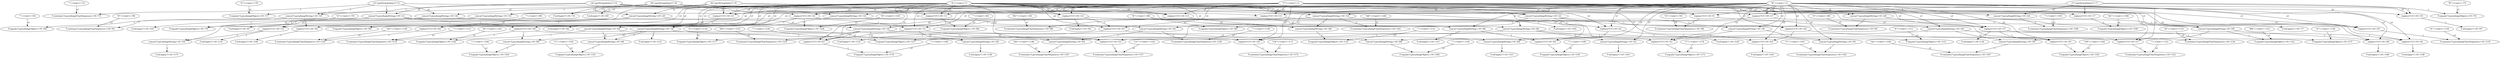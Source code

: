 digraph G {
  128 [ label="\"AA\"!:!<init>!-!128" ];
  4 [ label="r4!:!getStringValue!!!-!4" ];
  137 [ label="F:equals!!Ljava/lang/Object;!:!0!-!137" ];
  1 [ label="\"A\"!:!<init>!-!1" ];
  22 [ label="concat!!Ljava/lang/String;!:!0!-!22" ];
  24 [ label="concat!!Ljava/lang/String;!:!0!-!24" ];
  160 [ label="F:equals!!Ljava/lang/Object;!:!0!-!160" ];
  34 [ label="concat!!Ljava/lang/String;!:!0!-!34" ];
  82 [ label="F:isEmpty!!!:!0!-!82" ];
  48 [ label="concat!!Ljava/lang/String;!:!0!-!48" ];
  69 [ label="F:isEmpty!!!:!0!-!69" ];
  19 [ label="replace!!CC!:!0!-!19" ];
  79 [ label="F:equals!!Ljava/lang/Object;!:!0!-!79" ];
  145 [ label="F:equals!!Ljava/lang/Object;!:!0!-!145" ];
  124 [ label="F:contains!!Ljava/lang/CharSequence;!:!0!-!124" ];
  40 [ label="concat!!Ljava/lang/String;!:!0!-!40" ];
  78 [ label="\"A\"!:!<init>!-!78" ];
  17 [ label="replace!!CC!:!0!-!17" ];
  73 [ label="T:contains!!Ljava/lang/CharSequence;!:!0!-!73" ];
  146 [ label="\"BA\"!:!<init>!-!146" ];
  51 [ label="replace!!CC!:!0!-!51" ];
  91 [ label="T:contains!!Ljava/lang/CharSequence;!:!0!-!91" ];
  93 [ label="\"\"!:!<init>!-!93" ];
  13 [ label="replace!!CC!:!0!-!13" ];
  127 [ label="F:equals!!Ljava/lang/Object;!:!0!-!127" ];
  153 [ label="F:isEmpty!!!:!0!-!153" ];
  101 [ label="F:contains!!Ljava/lang/CharSequence;!:!0!-!101" ];
  141 [ label="\"B\"!:!<init>!-!141" ];
  122 [ label="F:equals!!Ljava/lang/Object;!:!0!-!122" ];
  83 [ label="\"\"!:!<init>!-!83" ];
  174 [ label="\"C\"!:!<init>!-!174" ];
  47 [ label="replace!!CC!:!0!-!47" ];
  129 [ label="F:contains!!Ljava/lang/CharSequence;!:!0!-!129" ];
  136 [ label="\"A\"!:!<init>!-!136" ];
  131 [ label="\"\"!:!<init>!-!131" ];
  126 [ label="\"\"!:!<init>!-!126" ];
  11 [ label="replace!!CC!:!0!-!11" ];
  77 [ label="F:isEmpty!!!:!0!-!77" ];
  75 [ label="\"B\"!:!<init>!-!75" ];
  70 [ label="\"A\"!:!<init>!-!70" ];
  66 [ label="concat!!Ljava/lang/String;!:!0!-!66" ];
  5 [ label="r5!:!getStringValue!!!-!5" ];
  166 [ label="\"AA\"!:!<init>!-!166" ];
  116 [ label="\"A\"!:!<init>!-!116" ];
  135 [ label="F:isEmpty!!!:!0!-!135" ];
  159 [ label="\"\"!:!<init>!-!159" ];
  52 [ label="concat!!Ljava/lang/String;!:!0!-!52" ];
  56 [ label="concat!!Ljava/lang/String;!:!0!-!56" ];
  108 [ label="\"AC\"!:!<init>!-!108" ];
  39 [ label="replace!!CC!:!0!-!39" ];
  58 [ label="concat!!Ljava/lang/String;!:!0!-!58" ];
  61 [ label="replace!!CC!:!0!-!61" ];
  165 [ label="F:equals!!Ljava/lang/Object;!:!0!-!165" ];
  144 [ label="\"CB\"!:!<init>!-!144" ];
  148 [ label="F:isEmpty!!!:!0!-!148" ];
  133 [ label="\"B\"!:!<init>!-!133" ];
  46 [ label="concat!!Ljava/lang/String;!:!0!-!46" ];
  89 [ label="F:equals!!Ljava/lang/Object;!:!0!-!89" ];
  175 [ label="F:equals!!Ljava/lang/Object;!:!0!-!175" ];
  55 [ label="replace!!CC!:!0!-!55" ];
  104 [ label="F:equals!!Ljava/lang/Object;!:!0!-!104" ];
  96 [ label="F:contains!!Ljava/lang/CharSequence;!:!0!-!96" ];
  163 [ label="F:isEmpty!!!:!0!-!163" ];
  21 [ label="replace!!CC!:!0!-!21" ];
  109 [ label="F:equals!!Ljava/lang/Object;!:!0!-!109" ];
  103 [ label="\"B\"!:!<init>!-!103" ];
  164 [ label="\"\"!:!<init>!-!164" ];
  50 [ label="concat!!Ljava/lang/String;!:!0!-!50" ];
  86 [ label="T:contains!!Ljava/lang/CharSequence;!:!0!-!86" ];
  23 [ label="replace!!CC!:!0!-!23" ];
  106 [ label="T:contains!!Ljava/lang/CharSequence;!:!0!-!106" ];
  60 [ label="concat!!Ljava/lang/String;!:!0!-!60" ];
  54 [ label="concat!!Ljava/lang/String;!:!0!-!54" ];
  172 [ label="F:contains!!Ljava/lang/CharSequence;!:!0!-!172" ];
  44 [ label="concat!!Ljava/lang/String;!:!0!-!44" ];
  107 [ label="F:isEmpty!!!:!0!-!107" ];
  158 [ label="F:isEmpty!!!:!0!-!158" ];
  100 [ label="\"AB\"!:!<init>!-!100" ];
  156 [ label="\"CC\"!:!<init>!-!156" ];
  33 [ label="replace!!CC!:!0!-!33" ];
  147 [ label="F:contains!!Ljava/lang/CharSequence;!:!0!-!147" ];
  81 [ label="F:contains!!Ljava/lang/CharSequence;!:!0!-!81" ];
  12 [ label="concat!!Ljava/lang/String;!:!0!-!12" ];
  37 [ label="replace!!CC!:!0!-!37" ];
  161 [ label="\"C\"!:!<init>!-!161" ];
  149 [ label="\"\"!:!<init>!-!149" ];
  173 [ label="F:isEmpty!!!:!0!-!173" ];
  110 [ label="F:isEmpty!!!:!0!-!110" ];
  99 [ label="F:equals!!Ljava/lang/Object;!:!0!-!99" ];
  123 [ label="\"BA\"!:!<init>!-!123" ];
  27 [ label="replace!!CC!:!0!-!27" ];
  63 [ label="replace!!CC!:!0!-!63" ];
  20 [ label="concat!!Ljava/lang/String;!:!0!-!20" ];
  36 [ label="concat!!Ljava/lang/String;!:!0!-!36" ];
  4 [ label="r4!:!getStringValue!!!-!4" ];
  130 [ label="F:isEmpty!!!:!0!-!130" ];
  152 [ label="T:contains!!Ljava/lang/CharSequence;!:!0!-!152" ];
  71 [ label="F:equals!!Ljava/lang/Object;!:!0!-!71" ];
  95 [ label="\"A\"!:!<init>!-!95" ];
  76 [ label="F:equals!!Ljava/lang/Object;!:!0!-!76" ];
  121 [ label="\"BB\"!:!<init>!-!121" ];
  102 [ label="F:isEmpty!!!:!0!-!102" ];
  98 [ label="\"\"!:!<init>!-!98" ];
  112 [ label="F:equals!!Ljava/lang/Object;!:!0!-!112" ];
  49 [ label="replace!!CC!:!0!-!49" ];
  64 [ label="concat!!Ljava/lang/String;!:!0!-!64" ];
  140 [ label="F:isEmpty!!!:!0!-!140" ];
  32 [ label="concat!!Ljava/lang/String;!:!0!-!32" ];
  113 [ label="\"\"!:!<init>!-!113" ];
  171 [ label="\"CB\"!:!<init>!-!171" ];
  31 [ label="replace!!CC!:!0!-!31" ];
  18 [ label="concat!!Ljava/lang/String;!:!0!-!18" ];
  25 [ label="replace!!CC!:!0!-!25" ];
  132 [ label="F:equals!!Ljava/lang/Object;!:!0!-!132" ];
  15 [ label="replace!!CC!:!0!-!15" ];
  84 [ label="F:equals!!Ljava/lang/Object;!:!0!-!84" ];
  97 [ label="F:isEmpty!!!:!0!-!97" ];
  7 [ label="r7!:!getStringValue!!!-!7" ];
  94 [ label="F:equals!!Ljava/lang/Object;!:!0!-!94" ];
  41 [ label="replace!!CC!:!0!-!41" ];
  92 [ label="F:isEmpty!!!:!0!-!92" ];
  53 [ label="replace!!CC!:!0!-!53" ];
  38 [ label="concat!!Ljava/lang/String;!:!0!-!38" ];
  155 [ label="F:equals!!Ljava/lang/Object;!:!0!-!155" ];
  170 [ label="F:equals!!Ljava/lang/Object;!:!0!-!170" ];
  72 [ label="\"\"!:!<init>!-!72" ];
  9 [ label="replace!!CC!:!0!-!9" ];
  167 [ label="F:contains!!Ljava/lang/CharSequence;!:!0!-!167" ];
  139 [ label="T:contains!!Ljava/lang/CharSequence;!:!0!-!139" ];
  90 [ label="\"B\"!:!<init>!-!90" ];
  154 [ label="\"C\"!:!<init>!-!154" ];
  8 [ label="r8!:!getStringValue!!!-!8" ];
  8 [ label="r8!:!getStringValue!!!-!8" ];
  59 [ label="replace!!CC!:!0!-!59" ];
  35 [ label="replace!!CC!:!0!-!35" ];
  5 [ label="r5!:!getStringValue!!!-!5" ];
  120 [ label="F:isEmpty!!!:!0!-!120" ];
  28 [ label="concat!!Ljava/lang/String;!:!0!-!28" ];
  30 [ label="concat!!Ljava/lang/String;!:!0!-!30" ];
  68 [ label="concat!!Ljava/lang/String;!:!0!-!68" ];
  168 [ label="F:isEmpty!!!:!0!-!168" ];
  42 [ label="concat!!Ljava/lang/String;!:!0!-!42" ];
  3 [ label="\"C\"!:!<init>!-!3" ];
  57 [ label="replace!!CC!:!0!-!57" ];
  143 [ label="F:isEmpty!!!:!0!-!143" ];
  26 [ label="concat!!Ljava/lang/String;!:!0!-!26" ];
  67 [ label="replace!!CC!:!0!-!67" ];
  43 [ label="replace!!CC!:!0!-!43" ];
  157 [ label="F:contains!!Ljava/lang/CharSequence;!:!0!-!157" ];
  150 [ label="F:equals!!Ljava/lang/Object;!:!0!-!150" ];
  138 [ label="\"\"!:!<init>!-!138" ];
  10 [ label="concat!!Ljava/lang/String;!:!0!-!10" ];
  162 [ label="T:contains!!Ljava/lang/CharSequence;!:!0!-!162" ];
  169 [ label="\"\"!:!<init>!-!169" ];
  6 [ label="r6!:!getStringValue!!!-!6" ];
  105 [ label="\"\"!:!<init>!-!105" ];
  7 [ label="r7!:!getStringValue!!!-!7" ];
  14 [ label="concat!!Ljava/lang/String;!:!0!-!14" ];
  114 [ label="T:contains!!Ljava/lang/CharSequence;!:!0!-!114" ];
  151 [ label="\"\"!:!<init>!-!151" ];
  62 [ label="concat!!Ljava/lang/String;!:!0!-!62" ];
  115 [ label="F:isEmpty!!!:!0!-!115" ];
  29 [ label="replace!!CC!:!0!-!29" ];
  65 [ label="replace!!CC!:!0!-!65" ];
  142 [ label="F:equals!!Ljava/lang/Object;!:!0!-!142" ];
  119 [ label="T:contains!!Ljava/lang/CharSequence;!:!0!-!119" ];
  85 [ label="\"BC\"!:!<init>!-!85" ];
  87 [ label="F:isEmpty!!!:!0!-!87" ];
  117 [ label="F:equals!!Ljava/lang/Object;!:!0!-!117" ];
  74 [ label="F:isEmpty!!!:!0!-!74" ];
  80 [ label="\"A\"!:!<init>!-!80" ];
  16 [ label="concat!!Ljava/lang/String;!:!0!-!16" ];
  134 [ label="T:contains!!Ljava/lang/CharSequence;!:!0!-!134" ];
  125 [ label="F:isEmpty!!!:!0!-!125" ];
  111 [ label="\"A\"!:!<init>!-!111" ];
  118 [ label="\"A\"!:!<init>!-!118" ];
  45 [ label="replace!!CC!:!0!-!45" ];
  2 [ label="\"B\"!:!<init>!-!2" ];
  88 [ label="\"B\"!:!<init>!-!88" ];
  6 [ label="r6!:!getStringValue!!!-!6" ];
  4 -> 9 [ label="t" ];
  1 -> 9 [ label="s1" ];
  2 -> 9 [ label="s2" ];
  6 -> 10 [ label="t" ];
  1 -> 10 [ label="s1" ];
  4 -> 11 [ label="t" ];
  1 -> 11 [ label="s1" ];
  3 -> 11 [ label="s2" ];
  5 -> 12 [ label="t" ];
  4 -> 12 [ label="s1" ];
  6 -> 13 [ label="t" ];
  1 -> 13 [ label="s1" ];
  3 -> 13 [ label="s2" ];
  8 -> 14 [ label="t" ];
  2 -> 14 [ label="s1" ];
  8 -> 15 [ label="t" ];
  2 -> 15 [ label="s1" ];
  3 -> 15 [ label="s2" ];
  5 -> 16 [ label="t" ];
  8 -> 16 [ label="s1" ];
  7 -> 17 [ label="t" ];
  1 -> 17 [ label="s1" ];
  3 -> 17 [ label="s2" ];
  4 -> 18 [ label="t" ];
  1 -> 18 [ label="s1" ];
  7 -> 19 [ label="t" ];
  2 -> 19 [ label="s1" ];
  3 -> 19 [ label="s2" ];
  4 -> 20 [ label="t" ];
  6 -> 20 [ label="s1" ];
  6 -> 21 [ label="t" ];
  3 -> 21 [ label="s1" ];
  1 -> 21 [ label="s2" ];
  8 -> 22 [ label="t" ];
  1 -> 22 [ label="s1" ];
  5 -> 23 [ label="t" ];
  3 -> 23 [ label="s1" ];
  1 -> 23 [ label="s2" ];
  6 -> 24 [ label="t" ];
  7 -> 24 [ label="s1" ];
  4 -> 25 [ label="t" ];
  1 -> 25 [ label="s1" ];
  3 -> 25 [ label="s2" ];
  8 -> 26 [ label="t" ];
  5 -> 26 [ label="s1" ];
  7 -> 27 [ label="t" ];
  1 -> 27 [ label="s1" ];
  2 -> 27 [ label="s2" ];
  6 -> 28 [ label="t" ];
  2 -> 28 [ label="s1" ];
  22 -> 29 [ label="t" ];
  3 -> 29 [ label="s1" ];
  2 -> 29 [ label="s2" ];
  22 -> 30 [ label="t" ];
  2 -> 30 [ label="s1" ];
  25 -> 31 [ label="t" ];
  2 -> 31 [ label="s1" ];
  1 -> 31 [ label="s2" ];
  15 -> 32 [ label="t" ];
  26 -> 32 [ label="s1" ];
  12 -> 33 [ label="t" ];
  1 -> 33 [ label="s1" ];
  2 -> 33 [ label="s2" ];
  14 -> 34 [ label="t" ];
  1 -> 34 [ label="s1" ];
  23 -> 35 [ label="t" ];
  3 -> 35 [ label="s1" ];
  2 -> 35 [ label="s2" ];
  9 -> 36 [ label="t" ];
  2 -> 36 [ label="s1" ];
  18 -> 37 [ label="t" ];
  3 -> 37 [ label="s1" ];
  2 -> 37 [ label="s2" ];
  28 -> 38 [ label="t" ];
  3 -> 38 [ label="s1" ];
  12 -> 39 [ label="t" ];
  1 -> 39 [ label="s1" ];
  3 -> 39 [ label="s2" ];
  20 -> 40 [ label="t" ];
  2 -> 40 [ label="s1" ];
  22 -> 41 [ label="t" ];
  2 -> 41 [ label="s1" ];
  3 -> 41 [ label="s2" ];
  27 -> 42 [ label="t" ];
  12 -> 42 [ label="s1" ];
  20 -> 43 [ label="t" ];
  1 -> 43 [ label="s1" ];
  2 -> 43 [ label="s2" ];
  25 -> 44 [ label="t" ];
  1 -> 44 [ label="s1" ];
  16 -> 45 [ label="t" ];
  3 -> 45 [ label="s1" ];
  1 -> 45 [ label="s2" ];
  14 -> 46 [ label="t" ];
  13 -> 46 [ label="s1" ];
  23 -> 47 [ label="t" ];
  3 -> 47 [ label="s1" ];
  1 -> 47 [ label="s2" ];
  14 -> 48 [ label="t" ];
  1 -> 48 [ label="s1" ];
  38 -> 49 [ label="t" ];
  2 -> 49 [ label="s1" ];
  3 -> 49 [ label="s2" ];
  46 -> 50 [ label="t" ];
  2 -> 50 [ label="s1" ];
  30 -> 51 [ label="t" ];
  1 -> 51 [ label="s1" ];
  2 -> 51 [ label="s2" ];
  46 -> 52 [ label="t" ];
  2 -> 52 [ label="s1" ];
  34 -> 53 [ label="t" ];
  2 -> 53 [ label="s1" ];
  1 -> 53 [ label="s2" ];
  33 -> 54 [ label="t" ];
  1 -> 54 [ label="s1" ];
  37 -> 55 [ label="t" ];
  1 -> 55 [ label="s1" ];
  2 -> 55 [ label="s2" ];
  38 -> 56 [ label="t" ];
  36 -> 56 [ label="s1" ];
  32 -> 57 [ label="t" ];
  2 -> 57 [ label="s1" ];
  3 -> 57 [ label="s2" ];
  32 -> 58 [ label="t" ];
  31 -> 58 [ label="s1" ];
  39 -> 59 [ label="t" ];
  3 -> 59 [ label="s1" ];
  1 -> 59 [ label="s2" ];
  34 -> 60 [ label="t" ];
  44 -> 60 [ label="s1" ];
  37 -> 61 [ label="t" ];
  3 -> 61 [ label="s1" ];
  2 -> 61 [ label="s2" ];
  42 -> 62 [ label="t" ];
  31 -> 62 [ label="s1" ];
  29 -> 63 [ label="t" ];
  1 -> 63 [ label="s1" ];
  2 -> 63 [ label="s2" ];
  36 -> 64 [ label="t" ];
  47 -> 64 [ label="s1" ];
  40 -> 65 [ label="t" ];
  1 -> 65 [ label="s1" ];
  2 -> 65 [ label="s2" ];
  39 -> 66 [ label="t" ];
  34 -> 66 [ label="s1" ];
  32 -> 67 [ label="t" ];
  1 -> 67 [ label="s1" ];
  3 -> 67 [ label="s2" ];
  41 -> 68 [ label="t" ];
  44 -> 68 [ label="s1" ];
  22 -> 89 [ label="t" ];
  88 -> 89 [ label="s1" ];
  44 -> 142 [ label="t" ];
  141 -> 142 [ label="s1" ];
  59 -> 172 [ label="t" ];
  171 -> 172 [ label="s1" ];
  63 -> 143 [ label="t" ];
  15 -> 102 [ label="t" ];
  11 -> 84 [ label="t" ];
  83 -> 84 [ label="s1" ];
  27 -> 77 [ label="t" ];
  68 -> 160 [ label="t" ];
  159 -> 160 [ label="s1" ];
  48 -> 132 [ label="t" ];
  131 -> 132 [ label="s1" ];
  54 -> 173 [ label="t" ];
  14 -> 101 [ label="t" ];
  100 -> 101 [ label="s1" ];
  29 -> 134 [ label="t" ];
  133 -> 134 [ label="s1" ];
  36 -> 137 [ label="t" ];
  136 -> 137 [ label="s1" ];
  23 -> 92 [ label="t" ];
  62 -> 147 [ label="t" ];
  146 -> 147 [ label="s1" ];
  39 -> 114 [ label="t" ];
  113 -> 114 [ label="s1" ];
  49 -> 168 [ label="t" ];
  31 -> 124 [ label="t" ];
  123 -> 124 [ label="s1" ];
  17 -> 109 [ label="t" ];
  108 -> 109 [ label="s1" ];
  18 -> 99 [ label="t" ];
  98 -> 99 [ label="s1" ];
  32 -> 117 [ label="t" ];
  116 -> 117 [ label="s1" ];
  33 -> 135 [ label="t" ];
  65 -> 150 [ label="t" ];
  149 -> 150 [ label="s1" ];
  37 -> 130 [ label="t" ];
  61 -> 148 [ label="t" ];
  57 -> 152 [ label="t" ];
  151 -> 152 [ label="s1" ];
  5 -> 73 [ label="t" ];
  72 -> 73 [ label="s1" ];
  38 -> 122 [ label="t" ];
  121 -> 122 [ label="s1" ];
  21 -> 82 [ label="t" ];
  13 -> 86 [ label="t" ];
  85 -> 86 [ label="s1" ];
  20 -> 87 [ label="t" ];
  4 -> 71 [ label="t" ];
  70 -> 71 [ label="s1" ];
  40 -> 115 [ label="t" ];
  6 -> 69 [ label="t" ];
  47 -> 110 [ label="t" ];
  7 -> 76 [ label="t" ];
  75 -> 76 [ label="s1" ];
  26 -> 107 [ label="t" ];
  12 -> 91 [ label="t" ];
  90 -> 91 [ label="s1" ];
  28 -> 81 [ label="t" ];
  80 -> 81 [ label="s1" ];
  41 -> 120 [ label="t" ];
  53 -> 157 [ label="t" ];
  156 -> 157 [ label="s1" ];
  24 -> 106 [ label="t" ];
  105 -> 106 [ label="s1" ];
  25 -> 104 [ label="t" ];
  103 -> 104 [ label="s1" ];
  45 -> 140 [ label="t" ];
  35 -> 119 [ label="t" ];
  118 -> 119 [ label="s1" ];
  64 -> 153 [ label="t" ];
  16 -> 94 [ label="t" ];
  93 -> 94 [ label="s1" ];
  8 -> 74 [ label="t" ];
  10 -> 79 [ label="t" ];
  78 -> 79 [ label="s1" ];
  50 -> 162 [ label="t" ];
  161 -> 162 [ label="s1" ];
  43 -> 129 [ label="t" ];
  128 -> 129 [ label="s1" ];
  34 -> 125 [ label="t" ];
  56 -> 167 [ label="t" ];
  166 -> 167 [ label="s1" ];
  66 -> 165 [ label="t" ];
  164 -> 165 [ label="s1" ];
  58 -> 158 [ label="t" ];
  30 -> 112 [ label="t" ];
  111 -> 112 [ label="s1" ];
  55 -> 145 [ label="t" ];
  144 -> 145 [ label="s1" ];
  67 -> 170 [ label="t" ];
  169 -> 170 [ label="s1" ];
  9 -> 96 [ label="t" ];
  95 -> 96 [ label="s1" ];
  51 -> 175 [ label="t" ];
  174 -> 175 [ label="s1" ];
  46 -> 127 [ label="t" ];
  126 -> 127 [ label="s1" ];
  19 -> 97 [ label="t" ];
  60 -> 155 [ label="t" ];
  154 -> 155 [ label="s1" ];
  52 -> 163 [ label="t" ];
  42 -> 139 [ label="t" ];
  138 -> 139 [ label="s1" ];
}
